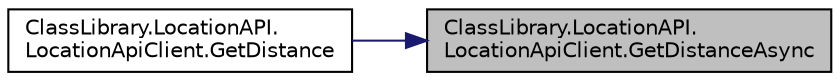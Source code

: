 digraph "ClassLibrary.LocationAPI.LocationApiClient.GetDistanceAsync"
{
 // INTERACTIVE_SVG=YES
 // LATEX_PDF_SIZE
  edge [fontname="Helvetica",fontsize="10",labelfontname="Helvetica",labelfontsize="10"];
  node [fontname="Helvetica",fontsize="10",shape=record];
  rankdir="RL";
  Node1 [label="ClassLibrary.LocationAPI.\lLocationApiClient.GetDistanceAsync",height=0.2,width=0.4,color="black", fillcolor="grey75", style="filled", fontcolor="black",tooltip="Obtiene la distancia entre dos coordenadas."];
  Node1 -> Node2 [dir="back",color="midnightblue",fontsize="10",style="solid",fontname="Helvetica"];
  Node2 [label="ClassLibrary.LocationAPI.\lLocationApiClient.GetDistance",height=0.2,width=0.4,color="black", fillcolor="white", style="filled",URL="$classClassLibrary_1_1LocationAPI_1_1LocationApiClient.html#afb416bcdfd0240b7e0db337e56a3ef99",tooltip=" "];
}
